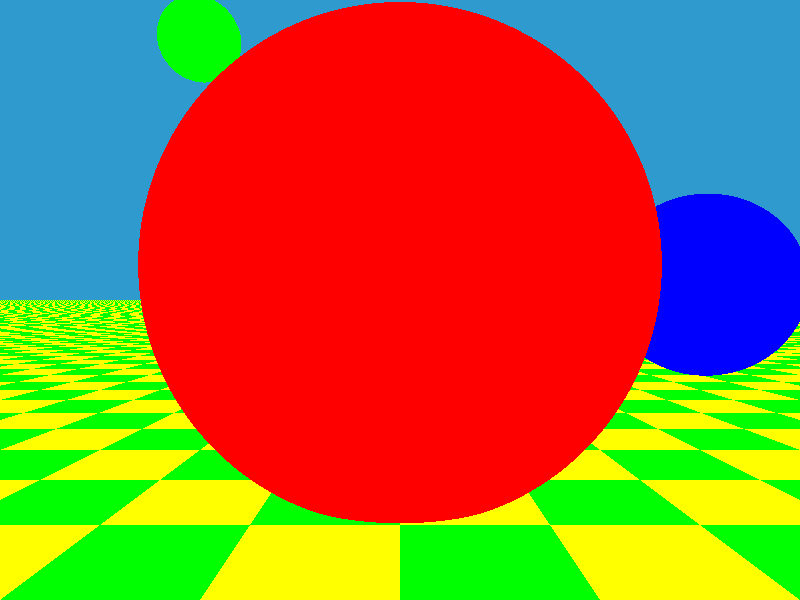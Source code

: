 // Persistence Of Vision raytracer version 3.5 sample file.
// This scene shows fog without filter and transmittance.
//
// -w320 -h240
// -w800 -h600 +a0.3

global_settings { assumed_gamma 2.2 }

#include "colors.inc"

camera {
   location  <0, 20, -100>
   direction <0,  0,    1>
   up        <0,  1,    0>
   right   <4/3,  0,    0>
}

background { colour SkyBlue }

// Standard fog
fog {colour rgbft<0.3, 0.5, 0.2, 0.0, 0.0> distance 150}

// Put down the beloved famous raytrace green/yellow checkered floor
plane { y, -10
   pigment {
      checker colour Yellow colour Green
      scale 20
   }
   finish {
      ambient 0.2
      diffuse 0.8
   }
}

sphere { <0, 25, 0>, 40
   pigment {Red}
   finish {
      ambient 0.2
      diffuse 0.6
      phong 1.0
      phong_size 20
   }
}

sphere { <-100, 150, 200>,  20
   pigment {Green}
   finish {
      ambient 0.2
      diffuse 0.6
      phong 1.0
      phong_size 20
   }
}

sphere { <100, 25, 100>, 30
   pigment {Blue}
   finish {
      ambient 0.2
      diffuse 0.6
      phong 1.0
      phong_size 20
   }
}

light_source {<100, 120, 40> colour White}
